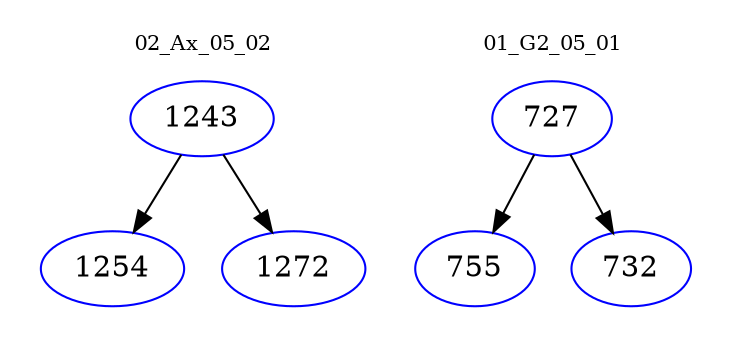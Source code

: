 digraph{
subgraph cluster_0 {
color = white
label = "02_Ax_05_02";
fontsize=10;
T0_1243 [label="1243", color="blue"]
T0_1243 -> T0_1254 [color="black"]
T0_1254 [label="1254", color="blue"]
T0_1243 -> T0_1272 [color="black"]
T0_1272 [label="1272", color="blue"]
}
subgraph cluster_1 {
color = white
label = "01_G2_05_01";
fontsize=10;
T1_727 [label="727", color="blue"]
T1_727 -> T1_755 [color="black"]
T1_755 [label="755", color="blue"]
T1_727 -> T1_732 [color="black"]
T1_732 [label="732", color="blue"]
}
}
